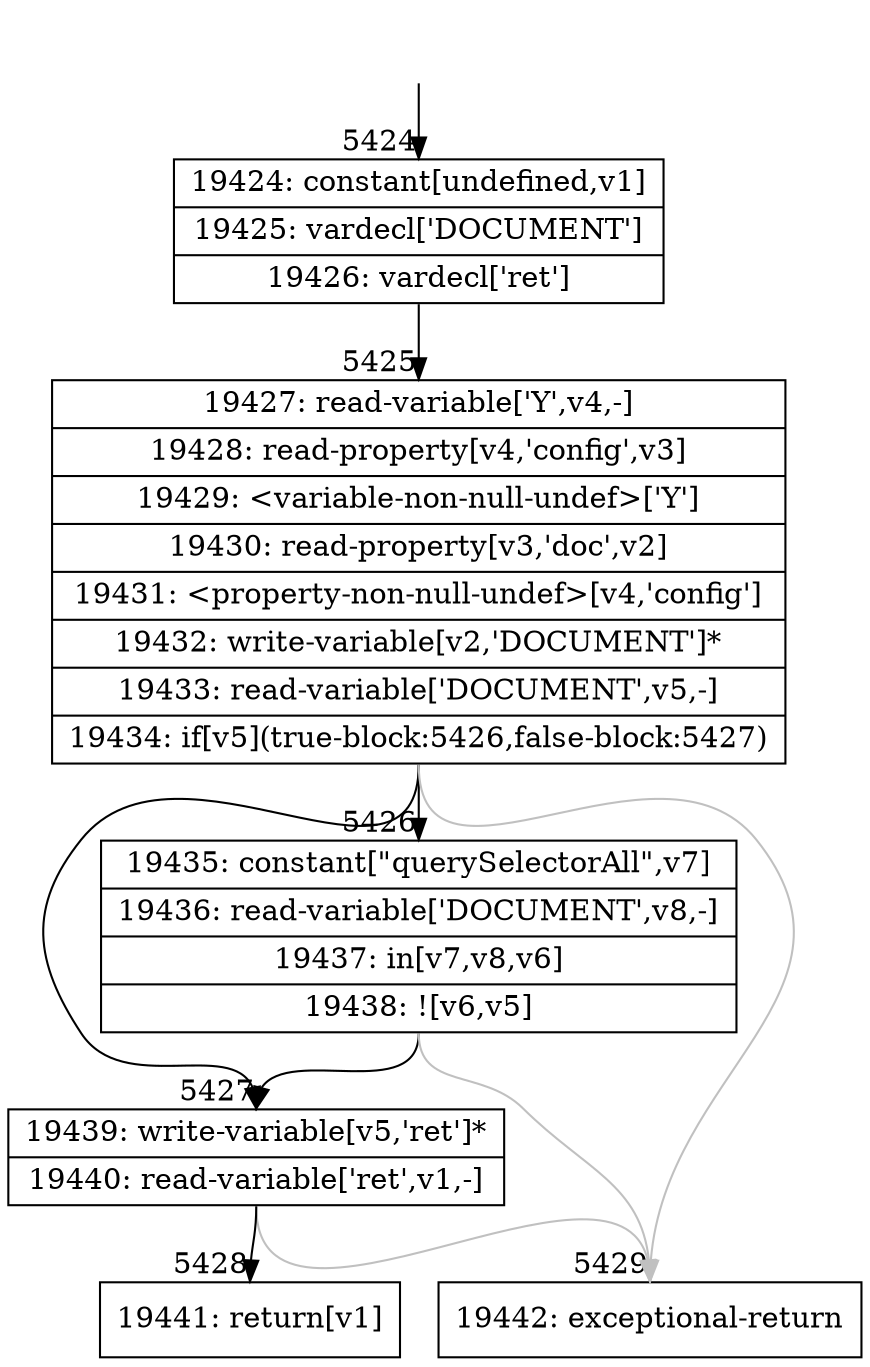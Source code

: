 digraph {
rankdir="TD"
BB_entry259[shape=none,label=""];
BB_entry259 -> BB5424 [tailport=s, headport=n, headlabel="    5424"]
BB5424 [shape=record label="{19424: constant[undefined,v1]|19425: vardecl['DOCUMENT']|19426: vardecl['ret']}" ] 
BB5424 -> BB5425 [tailport=s, headport=n, headlabel="      5425"]
BB5425 [shape=record label="{19427: read-variable['Y',v4,-]|19428: read-property[v4,'config',v3]|19429: \<variable-non-null-undef\>['Y']|19430: read-property[v3,'doc',v2]|19431: \<property-non-null-undef\>[v4,'config']|19432: write-variable[v2,'DOCUMENT']*|19433: read-variable['DOCUMENT',v5,-]|19434: if[v5](true-block:5426,false-block:5427)}" ] 
BB5425 -> BB5427 [tailport=s, headport=n, headlabel="      5427"]
BB5425 -> BB5426 [tailport=s, headport=n, headlabel="      5426"]
BB5425 -> BB5429 [tailport=s, headport=n, color=gray, headlabel="      5429"]
BB5426 [shape=record label="{19435: constant[\"querySelectorAll\",v7]|19436: read-variable['DOCUMENT',v8,-]|19437: in[v7,v8,v6]|19438: ![v6,v5]}" ] 
BB5426 -> BB5427 [tailport=s, headport=n]
BB5426 -> BB5429 [tailport=s, headport=n, color=gray]
BB5427 [shape=record label="{19439: write-variable[v5,'ret']*|19440: read-variable['ret',v1,-]}" ] 
BB5427 -> BB5428 [tailport=s, headport=n, headlabel="      5428"]
BB5427 -> BB5429 [tailport=s, headport=n, color=gray]
BB5428 [shape=record label="{19441: return[v1]}" ] 
BB5429 [shape=record label="{19442: exceptional-return}" ] 
//#$~ 11025
}
